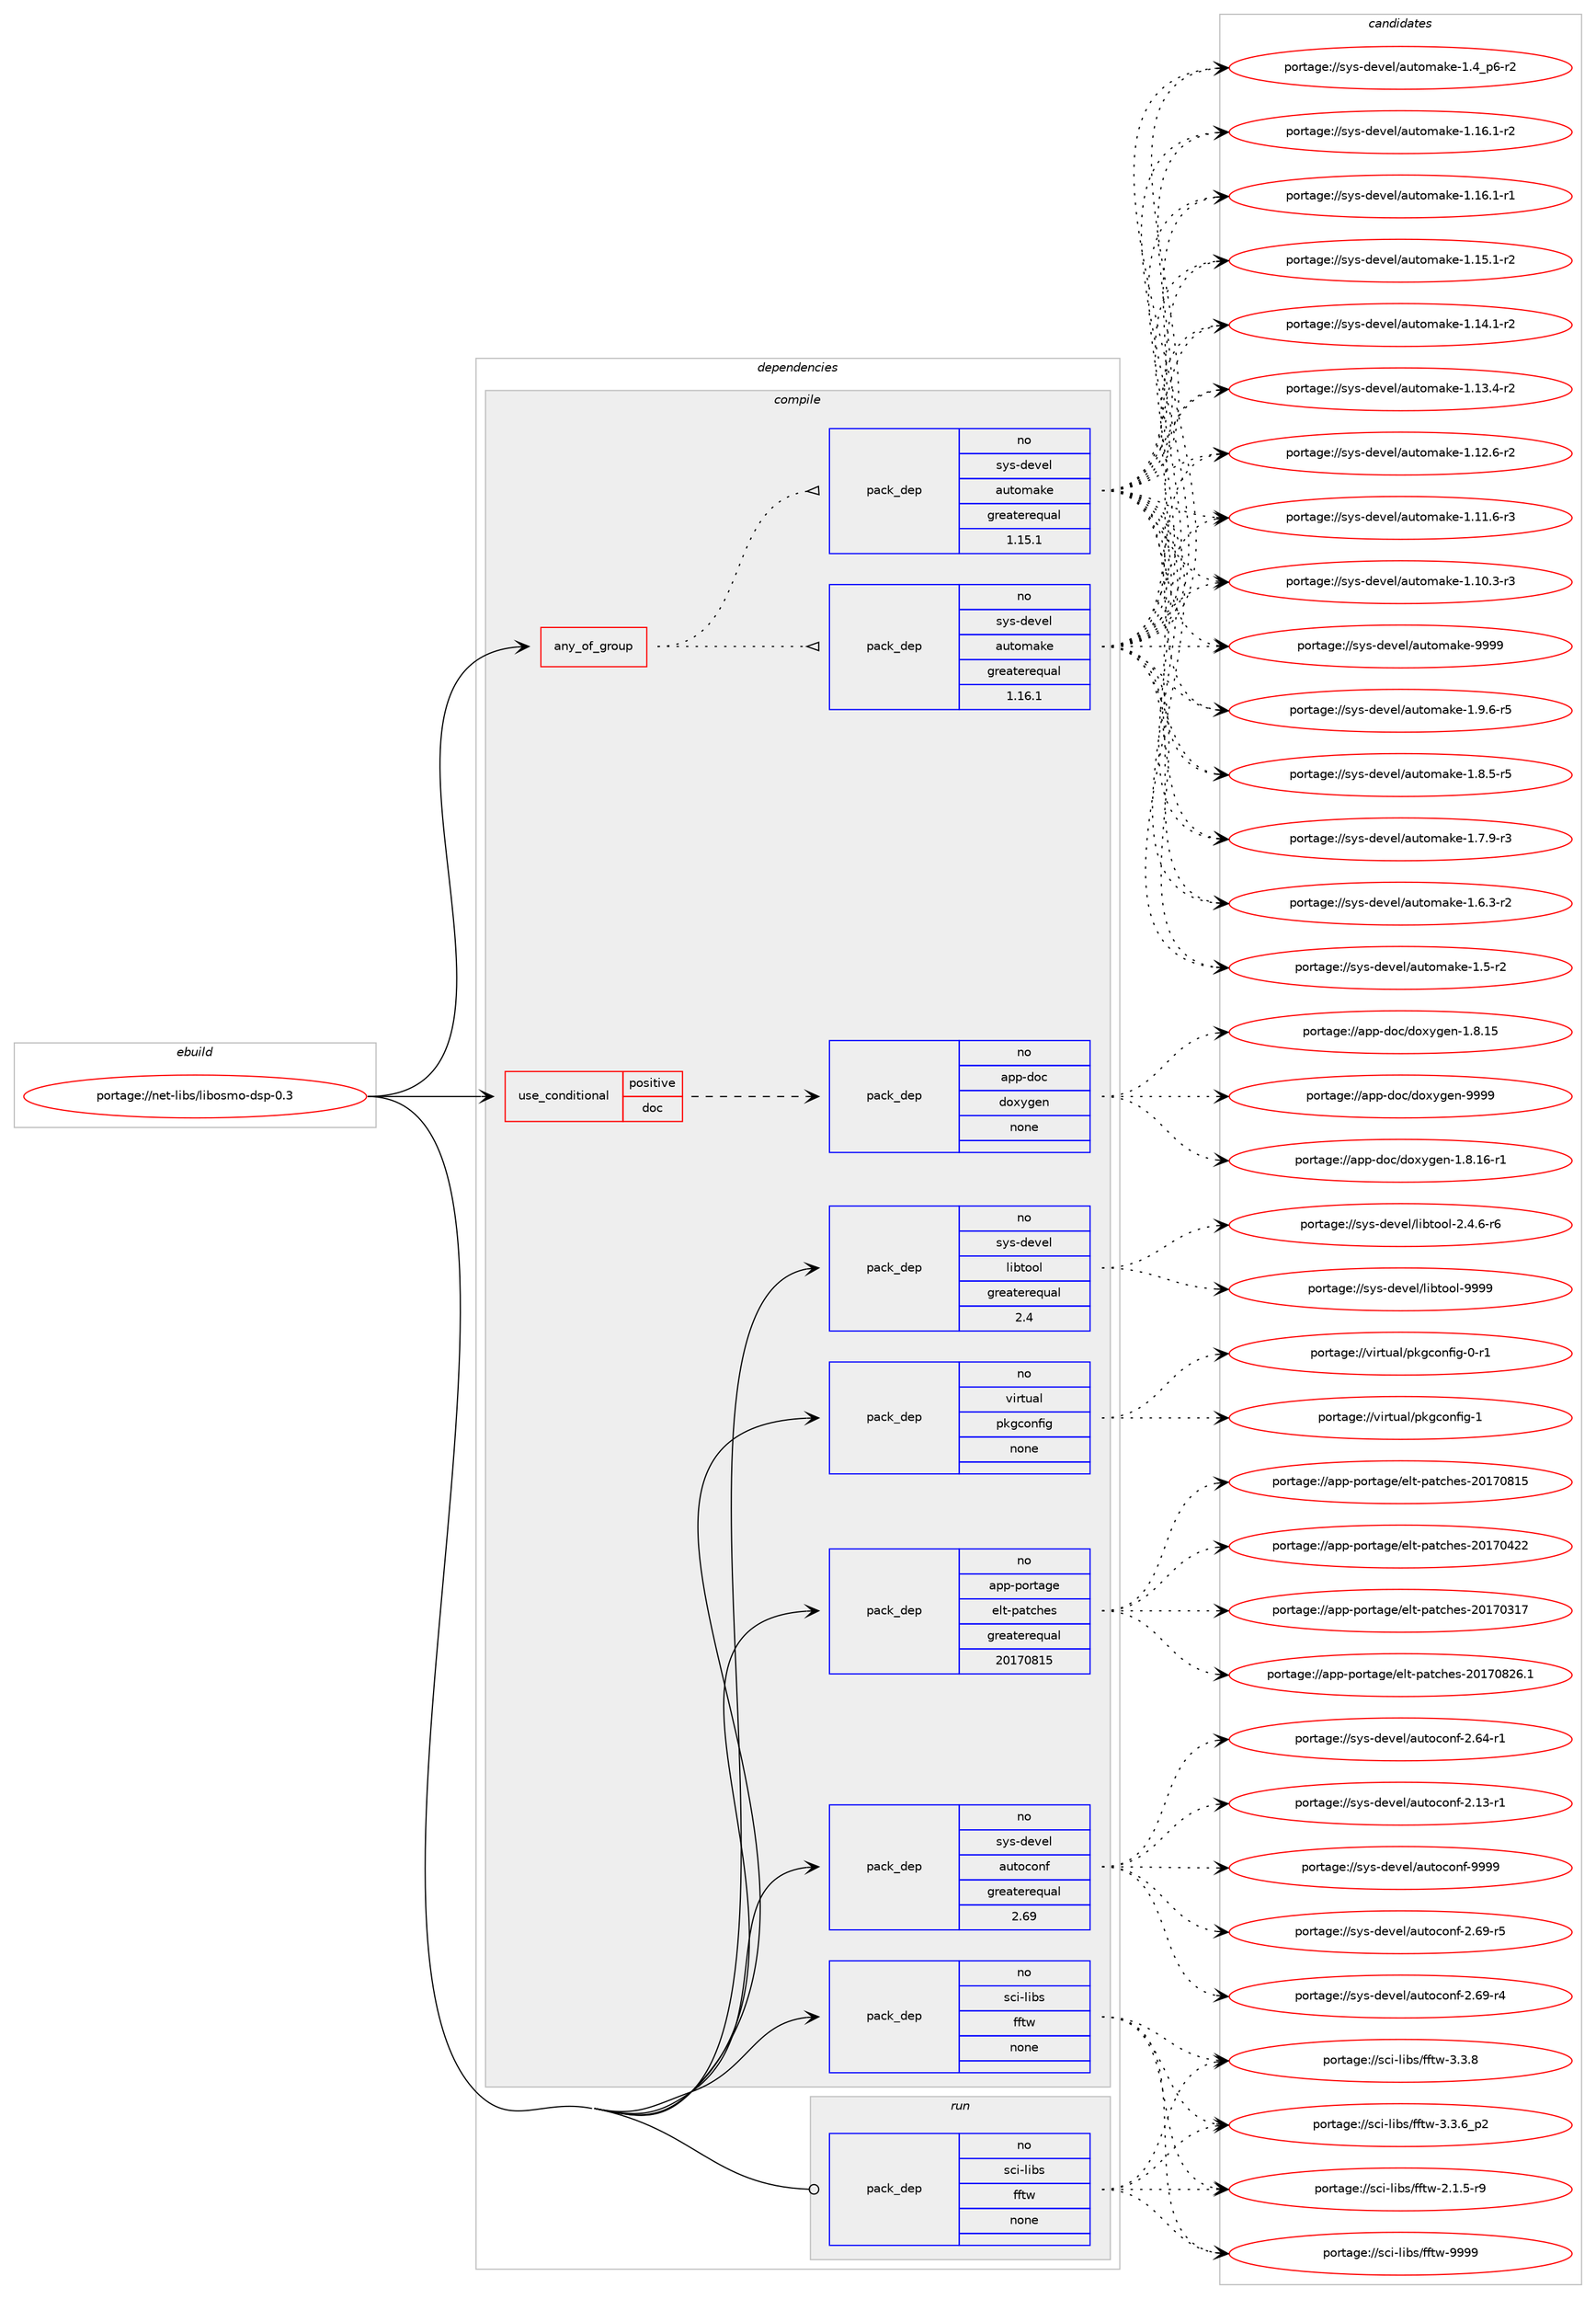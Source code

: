 digraph prolog {

# *************
# Graph options
# *************

newrank=true;
concentrate=true;
compound=true;
graph [rankdir=LR,fontname=Helvetica,fontsize=10,ranksep=1.5];#, ranksep=2.5, nodesep=0.2];
edge  [arrowhead=vee];
node  [fontname=Helvetica,fontsize=10];

# **********
# The ebuild
# **********

subgraph cluster_leftcol {
color=gray;
rank=same;
label=<<i>ebuild</i>>;
id [label="portage://net-libs/libosmo-dsp-0.3", color=red, width=4, href="../net-libs/libosmo-dsp-0.3.svg"];
}

# ****************
# The dependencies
# ****************

subgraph cluster_midcol {
color=gray;
label=<<i>dependencies</i>>;
subgraph cluster_compile {
fillcolor="#eeeeee";
style=filled;
label=<<i>compile</i>>;
subgraph any2156 {
dependency140924 [label=<<TABLE BORDER="0" CELLBORDER="1" CELLSPACING="0" CELLPADDING="4"><TR><TD CELLPADDING="10">any_of_group</TD></TR></TABLE>>, shape=none, color=red];subgraph pack108321 {
dependency140925 [label=<<TABLE BORDER="0" CELLBORDER="1" CELLSPACING="0" CELLPADDING="4" WIDTH="220"><TR><TD ROWSPAN="6" CELLPADDING="30">pack_dep</TD></TR><TR><TD WIDTH="110">no</TD></TR><TR><TD>sys-devel</TD></TR><TR><TD>automake</TD></TR><TR><TD>greaterequal</TD></TR><TR><TD>1.16.1</TD></TR></TABLE>>, shape=none, color=blue];
}
dependency140924:e -> dependency140925:w [weight=20,style="dotted",arrowhead="oinv"];
subgraph pack108322 {
dependency140926 [label=<<TABLE BORDER="0" CELLBORDER="1" CELLSPACING="0" CELLPADDING="4" WIDTH="220"><TR><TD ROWSPAN="6" CELLPADDING="30">pack_dep</TD></TR><TR><TD WIDTH="110">no</TD></TR><TR><TD>sys-devel</TD></TR><TR><TD>automake</TD></TR><TR><TD>greaterequal</TD></TR><TR><TD>1.15.1</TD></TR></TABLE>>, shape=none, color=blue];
}
dependency140924:e -> dependency140926:w [weight=20,style="dotted",arrowhead="oinv"];
}
id:e -> dependency140924:w [weight=20,style="solid",arrowhead="vee"];
subgraph cond30304 {
dependency140927 [label=<<TABLE BORDER="0" CELLBORDER="1" CELLSPACING="0" CELLPADDING="4"><TR><TD ROWSPAN="3" CELLPADDING="10">use_conditional</TD></TR><TR><TD>positive</TD></TR><TR><TD>doc</TD></TR></TABLE>>, shape=none, color=red];
subgraph pack108323 {
dependency140928 [label=<<TABLE BORDER="0" CELLBORDER="1" CELLSPACING="0" CELLPADDING="4" WIDTH="220"><TR><TD ROWSPAN="6" CELLPADDING="30">pack_dep</TD></TR><TR><TD WIDTH="110">no</TD></TR><TR><TD>app-doc</TD></TR><TR><TD>doxygen</TD></TR><TR><TD>none</TD></TR><TR><TD></TD></TR></TABLE>>, shape=none, color=blue];
}
dependency140927:e -> dependency140928:w [weight=20,style="dashed",arrowhead="vee"];
}
id:e -> dependency140927:w [weight=20,style="solid",arrowhead="vee"];
subgraph pack108324 {
dependency140929 [label=<<TABLE BORDER="0" CELLBORDER="1" CELLSPACING="0" CELLPADDING="4" WIDTH="220"><TR><TD ROWSPAN="6" CELLPADDING="30">pack_dep</TD></TR><TR><TD WIDTH="110">no</TD></TR><TR><TD>app-portage</TD></TR><TR><TD>elt-patches</TD></TR><TR><TD>greaterequal</TD></TR><TR><TD>20170815</TD></TR></TABLE>>, shape=none, color=blue];
}
id:e -> dependency140929:w [weight=20,style="solid",arrowhead="vee"];
subgraph pack108325 {
dependency140930 [label=<<TABLE BORDER="0" CELLBORDER="1" CELLSPACING="0" CELLPADDING="4" WIDTH="220"><TR><TD ROWSPAN="6" CELLPADDING="30">pack_dep</TD></TR><TR><TD WIDTH="110">no</TD></TR><TR><TD>sci-libs</TD></TR><TR><TD>fftw</TD></TR><TR><TD>none</TD></TR><TR><TD></TD></TR></TABLE>>, shape=none, color=blue];
}
id:e -> dependency140930:w [weight=20,style="solid",arrowhead="vee"];
subgraph pack108326 {
dependency140931 [label=<<TABLE BORDER="0" CELLBORDER="1" CELLSPACING="0" CELLPADDING="4" WIDTH="220"><TR><TD ROWSPAN="6" CELLPADDING="30">pack_dep</TD></TR><TR><TD WIDTH="110">no</TD></TR><TR><TD>sys-devel</TD></TR><TR><TD>autoconf</TD></TR><TR><TD>greaterequal</TD></TR><TR><TD>2.69</TD></TR></TABLE>>, shape=none, color=blue];
}
id:e -> dependency140931:w [weight=20,style="solid",arrowhead="vee"];
subgraph pack108327 {
dependency140932 [label=<<TABLE BORDER="0" CELLBORDER="1" CELLSPACING="0" CELLPADDING="4" WIDTH="220"><TR><TD ROWSPAN="6" CELLPADDING="30">pack_dep</TD></TR><TR><TD WIDTH="110">no</TD></TR><TR><TD>sys-devel</TD></TR><TR><TD>libtool</TD></TR><TR><TD>greaterequal</TD></TR><TR><TD>2.4</TD></TR></TABLE>>, shape=none, color=blue];
}
id:e -> dependency140932:w [weight=20,style="solid",arrowhead="vee"];
subgraph pack108328 {
dependency140933 [label=<<TABLE BORDER="0" CELLBORDER="1" CELLSPACING="0" CELLPADDING="4" WIDTH="220"><TR><TD ROWSPAN="6" CELLPADDING="30">pack_dep</TD></TR><TR><TD WIDTH="110">no</TD></TR><TR><TD>virtual</TD></TR><TR><TD>pkgconfig</TD></TR><TR><TD>none</TD></TR><TR><TD></TD></TR></TABLE>>, shape=none, color=blue];
}
id:e -> dependency140933:w [weight=20,style="solid",arrowhead="vee"];
}
subgraph cluster_compileandrun {
fillcolor="#eeeeee";
style=filled;
label=<<i>compile and run</i>>;
}
subgraph cluster_run {
fillcolor="#eeeeee";
style=filled;
label=<<i>run</i>>;
subgraph pack108329 {
dependency140934 [label=<<TABLE BORDER="0" CELLBORDER="1" CELLSPACING="0" CELLPADDING="4" WIDTH="220"><TR><TD ROWSPAN="6" CELLPADDING="30">pack_dep</TD></TR><TR><TD WIDTH="110">no</TD></TR><TR><TD>sci-libs</TD></TR><TR><TD>fftw</TD></TR><TR><TD>none</TD></TR><TR><TD></TD></TR></TABLE>>, shape=none, color=blue];
}
id:e -> dependency140934:w [weight=20,style="solid",arrowhead="odot"];
}
}

# **************
# The candidates
# **************

subgraph cluster_choices {
rank=same;
color=gray;
label=<<i>candidates</i>>;

subgraph choice108321 {
color=black;
nodesep=1;
choice115121115451001011181011084797117116111109971071014557575757 [label="portage://sys-devel/automake-9999", color=red, width=4,href="../sys-devel/automake-9999.svg"];
choice115121115451001011181011084797117116111109971071014549465746544511453 [label="portage://sys-devel/automake-1.9.6-r5", color=red, width=4,href="../sys-devel/automake-1.9.6-r5.svg"];
choice115121115451001011181011084797117116111109971071014549465646534511453 [label="portage://sys-devel/automake-1.8.5-r5", color=red, width=4,href="../sys-devel/automake-1.8.5-r5.svg"];
choice115121115451001011181011084797117116111109971071014549465546574511451 [label="portage://sys-devel/automake-1.7.9-r3", color=red, width=4,href="../sys-devel/automake-1.7.9-r3.svg"];
choice115121115451001011181011084797117116111109971071014549465446514511450 [label="portage://sys-devel/automake-1.6.3-r2", color=red, width=4,href="../sys-devel/automake-1.6.3-r2.svg"];
choice11512111545100101118101108479711711611110997107101454946534511450 [label="portage://sys-devel/automake-1.5-r2", color=red, width=4,href="../sys-devel/automake-1.5-r2.svg"];
choice115121115451001011181011084797117116111109971071014549465295112544511450 [label="portage://sys-devel/automake-1.4_p6-r2", color=red, width=4,href="../sys-devel/automake-1.4_p6-r2.svg"];
choice11512111545100101118101108479711711611110997107101454946495446494511450 [label="portage://sys-devel/automake-1.16.1-r2", color=red, width=4,href="../sys-devel/automake-1.16.1-r2.svg"];
choice11512111545100101118101108479711711611110997107101454946495446494511449 [label="portage://sys-devel/automake-1.16.1-r1", color=red, width=4,href="../sys-devel/automake-1.16.1-r1.svg"];
choice11512111545100101118101108479711711611110997107101454946495346494511450 [label="portage://sys-devel/automake-1.15.1-r2", color=red, width=4,href="../sys-devel/automake-1.15.1-r2.svg"];
choice11512111545100101118101108479711711611110997107101454946495246494511450 [label="portage://sys-devel/automake-1.14.1-r2", color=red, width=4,href="../sys-devel/automake-1.14.1-r2.svg"];
choice11512111545100101118101108479711711611110997107101454946495146524511450 [label="portage://sys-devel/automake-1.13.4-r2", color=red, width=4,href="../sys-devel/automake-1.13.4-r2.svg"];
choice11512111545100101118101108479711711611110997107101454946495046544511450 [label="portage://sys-devel/automake-1.12.6-r2", color=red, width=4,href="../sys-devel/automake-1.12.6-r2.svg"];
choice11512111545100101118101108479711711611110997107101454946494946544511451 [label="portage://sys-devel/automake-1.11.6-r3", color=red, width=4,href="../sys-devel/automake-1.11.6-r3.svg"];
choice11512111545100101118101108479711711611110997107101454946494846514511451 [label="portage://sys-devel/automake-1.10.3-r3", color=red, width=4,href="../sys-devel/automake-1.10.3-r3.svg"];
dependency140925:e -> choice115121115451001011181011084797117116111109971071014557575757:w [style=dotted,weight="100"];
dependency140925:e -> choice115121115451001011181011084797117116111109971071014549465746544511453:w [style=dotted,weight="100"];
dependency140925:e -> choice115121115451001011181011084797117116111109971071014549465646534511453:w [style=dotted,weight="100"];
dependency140925:e -> choice115121115451001011181011084797117116111109971071014549465546574511451:w [style=dotted,weight="100"];
dependency140925:e -> choice115121115451001011181011084797117116111109971071014549465446514511450:w [style=dotted,weight="100"];
dependency140925:e -> choice11512111545100101118101108479711711611110997107101454946534511450:w [style=dotted,weight="100"];
dependency140925:e -> choice115121115451001011181011084797117116111109971071014549465295112544511450:w [style=dotted,weight="100"];
dependency140925:e -> choice11512111545100101118101108479711711611110997107101454946495446494511450:w [style=dotted,weight="100"];
dependency140925:e -> choice11512111545100101118101108479711711611110997107101454946495446494511449:w [style=dotted,weight="100"];
dependency140925:e -> choice11512111545100101118101108479711711611110997107101454946495346494511450:w [style=dotted,weight="100"];
dependency140925:e -> choice11512111545100101118101108479711711611110997107101454946495246494511450:w [style=dotted,weight="100"];
dependency140925:e -> choice11512111545100101118101108479711711611110997107101454946495146524511450:w [style=dotted,weight="100"];
dependency140925:e -> choice11512111545100101118101108479711711611110997107101454946495046544511450:w [style=dotted,weight="100"];
dependency140925:e -> choice11512111545100101118101108479711711611110997107101454946494946544511451:w [style=dotted,weight="100"];
dependency140925:e -> choice11512111545100101118101108479711711611110997107101454946494846514511451:w [style=dotted,weight="100"];
}
subgraph choice108322 {
color=black;
nodesep=1;
choice115121115451001011181011084797117116111109971071014557575757 [label="portage://sys-devel/automake-9999", color=red, width=4,href="../sys-devel/automake-9999.svg"];
choice115121115451001011181011084797117116111109971071014549465746544511453 [label="portage://sys-devel/automake-1.9.6-r5", color=red, width=4,href="../sys-devel/automake-1.9.6-r5.svg"];
choice115121115451001011181011084797117116111109971071014549465646534511453 [label="portage://sys-devel/automake-1.8.5-r5", color=red, width=4,href="../sys-devel/automake-1.8.5-r5.svg"];
choice115121115451001011181011084797117116111109971071014549465546574511451 [label="portage://sys-devel/automake-1.7.9-r3", color=red, width=4,href="../sys-devel/automake-1.7.9-r3.svg"];
choice115121115451001011181011084797117116111109971071014549465446514511450 [label="portage://sys-devel/automake-1.6.3-r2", color=red, width=4,href="../sys-devel/automake-1.6.3-r2.svg"];
choice11512111545100101118101108479711711611110997107101454946534511450 [label="portage://sys-devel/automake-1.5-r2", color=red, width=4,href="../sys-devel/automake-1.5-r2.svg"];
choice115121115451001011181011084797117116111109971071014549465295112544511450 [label="portage://sys-devel/automake-1.4_p6-r2", color=red, width=4,href="../sys-devel/automake-1.4_p6-r2.svg"];
choice11512111545100101118101108479711711611110997107101454946495446494511450 [label="portage://sys-devel/automake-1.16.1-r2", color=red, width=4,href="../sys-devel/automake-1.16.1-r2.svg"];
choice11512111545100101118101108479711711611110997107101454946495446494511449 [label="portage://sys-devel/automake-1.16.1-r1", color=red, width=4,href="../sys-devel/automake-1.16.1-r1.svg"];
choice11512111545100101118101108479711711611110997107101454946495346494511450 [label="portage://sys-devel/automake-1.15.1-r2", color=red, width=4,href="../sys-devel/automake-1.15.1-r2.svg"];
choice11512111545100101118101108479711711611110997107101454946495246494511450 [label="portage://sys-devel/automake-1.14.1-r2", color=red, width=4,href="../sys-devel/automake-1.14.1-r2.svg"];
choice11512111545100101118101108479711711611110997107101454946495146524511450 [label="portage://sys-devel/automake-1.13.4-r2", color=red, width=4,href="../sys-devel/automake-1.13.4-r2.svg"];
choice11512111545100101118101108479711711611110997107101454946495046544511450 [label="portage://sys-devel/automake-1.12.6-r2", color=red, width=4,href="../sys-devel/automake-1.12.6-r2.svg"];
choice11512111545100101118101108479711711611110997107101454946494946544511451 [label="portage://sys-devel/automake-1.11.6-r3", color=red, width=4,href="../sys-devel/automake-1.11.6-r3.svg"];
choice11512111545100101118101108479711711611110997107101454946494846514511451 [label="portage://sys-devel/automake-1.10.3-r3", color=red, width=4,href="../sys-devel/automake-1.10.3-r3.svg"];
dependency140926:e -> choice115121115451001011181011084797117116111109971071014557575757:w [style=dotted,weight="100"];
dependency140926:e -> choice115121115451001011181011084797117116111109971071014549465746544511453:w [style=dotted,weight="100"];
dependency140926:e -> choice115121115451001011181011084797117116111109971071014549465646534511453:w [style=dotted,weight="100"];
dependency140926:e -> choice115121115451001011181011084797117116111109971071014549465546574511451:w [style=dotted,weight="100"];
dependency140926:e -> choice115121115451001011181011084797117116111109971071014549465446514511450:w [style=dotted,weight="100"];
dependency140926:e -> choice11512111545100101118101108479711711611110997107101454946534511450:w [style=dotted,weight="100"];
dependency140926:e -> choice115121115451001011181011084797117116111109971071014549465295112544511450:w [style=dotted,weight="100"];
dependency140926:e -> choice11512111545100101118101108479711711611110997107101454946495446494511450:w [style=dotted,weight="100"];
dependency140926:e -> choice11512111545100101118101108479711711611110997107101454946495446494511449:w [style=dotted,weight="100"];
dependency140926:e -> choice11512111545100101118101108479711711611110997107101454946495346494511450:w [style=dotted,weight="100"];
dependency140926:e -> choice11512111545100101118101108479711711611110997107101454946495246494511450:w [style=dotted,weight="100"];
dependency140926:e -> choice11512111545100101118101108479711711611110997107101454946495146524511450:w [style=dotted,weight="100"];
dependency140926:e -> choice11512111545100101118101108479711711611110997107101454946495046544511450:w [style=dotted,weight="100"];
dependency140926:e -> choice11512111545100101118101108479711711611110997107101454946494946544511451:w [style=dotted,weight="100"];
dependency140926:e -> choice11512111545100101118101108479711711611110997107101454946494846514511451:w [style=dotted,weight="100"];
}
subgraph choice108323 {
color=black;
nodesep=1;
choice971121124510011199471001111201211031011104557575757 [label="portage://app-doc/doxygen-9999", color=red, width=4,href="../app-doc/doxygen-9999.svg"];
choice97112112451001119947100111120121103101110454946564649544511449 [label="portage://app-doc/doxygen-1.8.16-r1", color=red, width=4,href="../app-doc/doxygen-1.8.16-r1.svg"];
choice9711211245100111994710011112012110310111045494656464953 [label="portage://app-doc/doxygen-1.8.15", color=red, width=4,href="../app-doc/doxygen-1.8.15.svg"];
dependency140928:e -> choice971121124510011199471001111201211031011104557575757:w [style=dotted,weight="100"];
dependency140928:e -> choice97112112451001119947100111120121103101110454946564649544511449:w [style=dotted,weight="100"];
dependency140928:e -> choice9711211245100111994710011112012110310111045494656464953:w [style=dotted,weight="100"];
}
subgraph choice108324 {
color=black;
nodesep=1;
choice971121124511211111411697103101471011081164511297116991041011154550484955485650544649 [label="portage://app-portage/elt-patches-20170826.1", color=red, width=4,href="../app-portage/elt-patches-20170826.1.svg"];
choice97112112451121111141169710310147101108116451129711699104101115455048495548564953 [label="portage://app-portage/elt-patches-20170815", color=red, width=4,href="../app-portage/elt-patches-20170815.svg"];
choice97112112451121111141169710310147101108116451129711699104101115455048495548525050 [label="portage://app-portage/elt-patches-20170422", color=red, width=4,href="../app-portage/elt-patches-20170422.svg"];
choice97112112451121111141169710310147101108116451129711699104101115455048495548514955 [label="portage://app-portage/elt-patches-20170317", color=red, width=4,href="../app-portage/elt-patches-20170317.svg"];
dependency140929:e -> choice971121124511211111411697103101471011081164511297116991041011154550484955485650544649:w [style=dotted,weight="100"];
dependency140929:e -> choice97112112451121111141169710310147101108116451129711699104101115455048495548564953:w [style=dotted,weight="100"];
dependency140929:e -> choice97112112451121111141169710310147101108116451129711699104101115455048495548525050:w [style=dotted,weight="100"];
dependency140929:e -> choice97112112451121111141169710310147101108116451129711699104101115455048495548514955:w [style=dotted,weight="100"];
}
subgraph choice108325 {
color=black;
nodesep=1;
choice115991054510810598115471021021161194557575757 [label="portage://sci-libs/fftw-9999", color=red, width=4,href="../sci-libs/fftw-9999.svg"];
choice11599105451081059811547102102116119455146514656 [label="portage://sci-libs/fftw-3.3.8", color=red, width=4,href="../sci-libs/fftw-3.3.8.svg"];
choice115991054510810598115471021021161194551465146549511250 [label="portage://sci-libs/fftw-3.3.6_p2", color=red, width=4,href="../sci-libs/fftw-3.3.6_p2.svg"];
choice115991054510810598115471021021161194550464946534511457 [label="portage://sci-libs/fftw-2.1.5-r9", color=red, width=4,href="../sci-libs/fftw-2.1.5-r9.svg"];
dependency140930:e -> choice115991054510810598115471021021161194557575757:w [style=dotted,weight="100"];
dependency140930:e -> choice11599105451081059811547102102116119455146514656:w [style=dotted,weight="100"];
dependency140930:e -> choice115991054510810598115471021021161194551465146549511250:w [style=dotted,weight="100"];
dependency140930:e -> choice115991054510810598115471021021161194550464946534511457:w [style=dotted,weight="100"];
}
subgraph choice108326 {
color=black;
nodesep=1;
choice115121115451001011181011084797117116111991111101024557575757 [label="portage://sys-devel/autoconf-9999", color=red, width=4,href="../sys-devel/autoconf-9999.svg"];
choice1151211154510010111810110847971171161119911111010245504654574511453 [label="portage://sys-devel/autoconf-2.69-r5", color=red, width=4,href="../sys-devel/autoconf-2.69-r5.svg"];
choice1151211154510010111810110847971171161119911111010245504654574511452 [label="portage://sys-devel/autoconf-2.69-r4", color=red, width=4,href="../sys-devel/autoconf-2.69-r4.svg"];
choice1151211154510010111810110847971171161119911111010245504654524511449 [label="portage://sys-devel/autoconf-2.64-r1", color=red, width=4,href="../sys-devel/autoconf-2.64-r1.svg"];
choice1151211154510010111810110847971171161119911111010245504649514511449 [label="portage://sys-devel/autoconf-2.13-r1", color=red, width=4,href="../sys-devel/autoconf-2.13-r1.svg"];
dependency140931:e -> choice115121115451001011181011084797117116111991111101024557575757:w [style=dotted,weight="100"];
dependency140931:e -> choice1151211154510010111810110847971171161119911111010245504654574511453:w [style=dotted,weight="100"];
dependency140931:e -> choice1151211154510010111810110847971171161119911111010245504654574511452:w [style=dotted,weight="100"];
dependency140931:e -> choice1151211154510010111810110847971171161119911111010245504654524511449:w [style=dotted,weight="100"];
dependency140931:e -> choice1151211154510010111810110847971171161119911111010245504649514511449:w [style=dotted,weight="100"];
}
subgraph choice108327 {
color=black;
nodesep=1;
choice1151211154510010111810110847108105981161111111084557575757 [label="portage://sys-devel/libtool-9999", color=red, width=4,href="../sys-devel/libtool-9999.svg"];
choice1151211154510010111810110847108105981161111111084550465246544511454 [label="portage://sys-devel/libtool-2.4.6-r6", color=red, width=4,href="../sys-devel/libtool-2.4.6-r6.svg"];
dependency140932:e -> choice1151211154510010111810110847108105981161111111084557575757:w [style=dotted,weight="100"];
dependency140932:e -> choice1151211154510010111810110847108105981161111111084550465246544511454:w [style=dotted,weight="100"];
}
subgraph choice108328 {
color=black;
nodesep=1;
choice1181051141161179710847112107103991111101021051034549 [label="portage://virtual/pkgconfig-1", color=red, width=4,href="../virtual/pkgconfig-1.svg"];
choice11810511411611797108471121071039911111010210510345484511449 [label="portage://virtual/pkgconfig-0-r1", color=red, width=4,href="../virtual/pkgconfig-0-r1.svg"];
dependency140933:e -> choice1181051141161179710847112107103991111101021051034549:w [style=dotted,weight="100"];
dependency140933:e -> choice11810511411611797108471121071039911111010210510345484511449:w [style=dotted,weight="100"];
}
subgraph choice108329 {
color=black;
nodesep=1;
choice115991054510810598115471021021161194557575757 [label="portage://sci-libs/fftw-9999", color=red, width=4,href="../sci-libs/fftw-9999.svg"];
choice11599105451081059811547102102116119455146514656 [label="portage://sci-libs/fftw-3.3.8", color=red, width=4,href="../sci-libs/fftw-3.3.8.svg"];
choice115991054510810598115471021021161194551465146549511250 [label="portage://sci-libs/fftw-3.3.6_p2", color=red, width=4,href="../sci-libs/fftw-3.3.6_p2.svg"];
choice115991054510810598115471021021161194550464946534511457 [label="portage://sci-libs/fftw-2.1.5-r9", color=red, width=4,href="../sci-libs/fftw-2.1.5-r9.svg"];
dependency140934:e -> choice115991054510810598115471021021161194557575757:w [style=dotted,weight="100"];
dependency140934:e -> choice11599105451081059811547102102116119455146514656:w [style=dotted,weight="100"];
dependency140934:e -> choice115991054510810598115471021021161194551465146549511250:w [style=dotted,weight="100"];
dependency140934:e -> choice115991054510810598115471021021161194550464946534511457:w [style=dotted,weight="100"];
}
}

}
